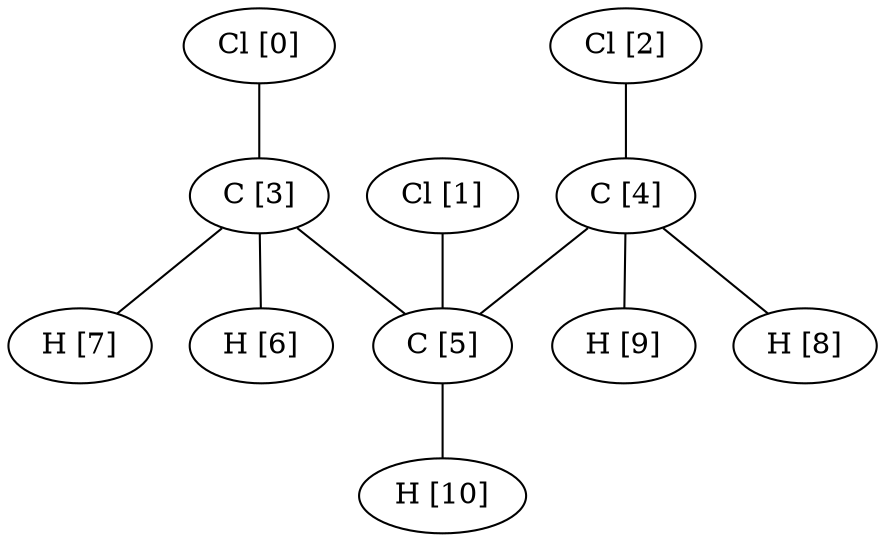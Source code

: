graph G {
0[label="Cl [0]"];
1[label="Cl [1]"];
2[label="Cl [2]"];
3[label="C [3]"];
4[label="C [4]"];
5[label="C [5]"];
6[label="H [6]"];
7[label="H [7]"];
8[label="H [8]"];
9[label="H [9]"];
10[label="H [10]"];
0--3 ;
1--5 ;
2--4 ;
3--5 ;
3--6 ;
3--7 ;
4--5 ;
4--8 ;
4--9 ;
5--10 ;
}
